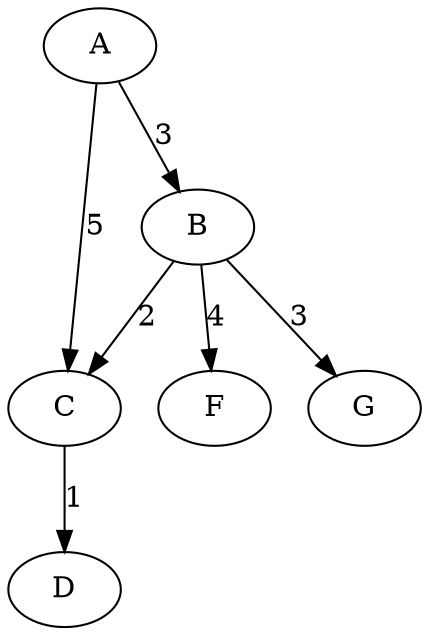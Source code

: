 digraph G {
    A -> B -> G [label="3"];
    A -> C [label="5"];
    B -> C [label="2"];
    B -> F [label="4"];
    C -> D [label="1"];
}
